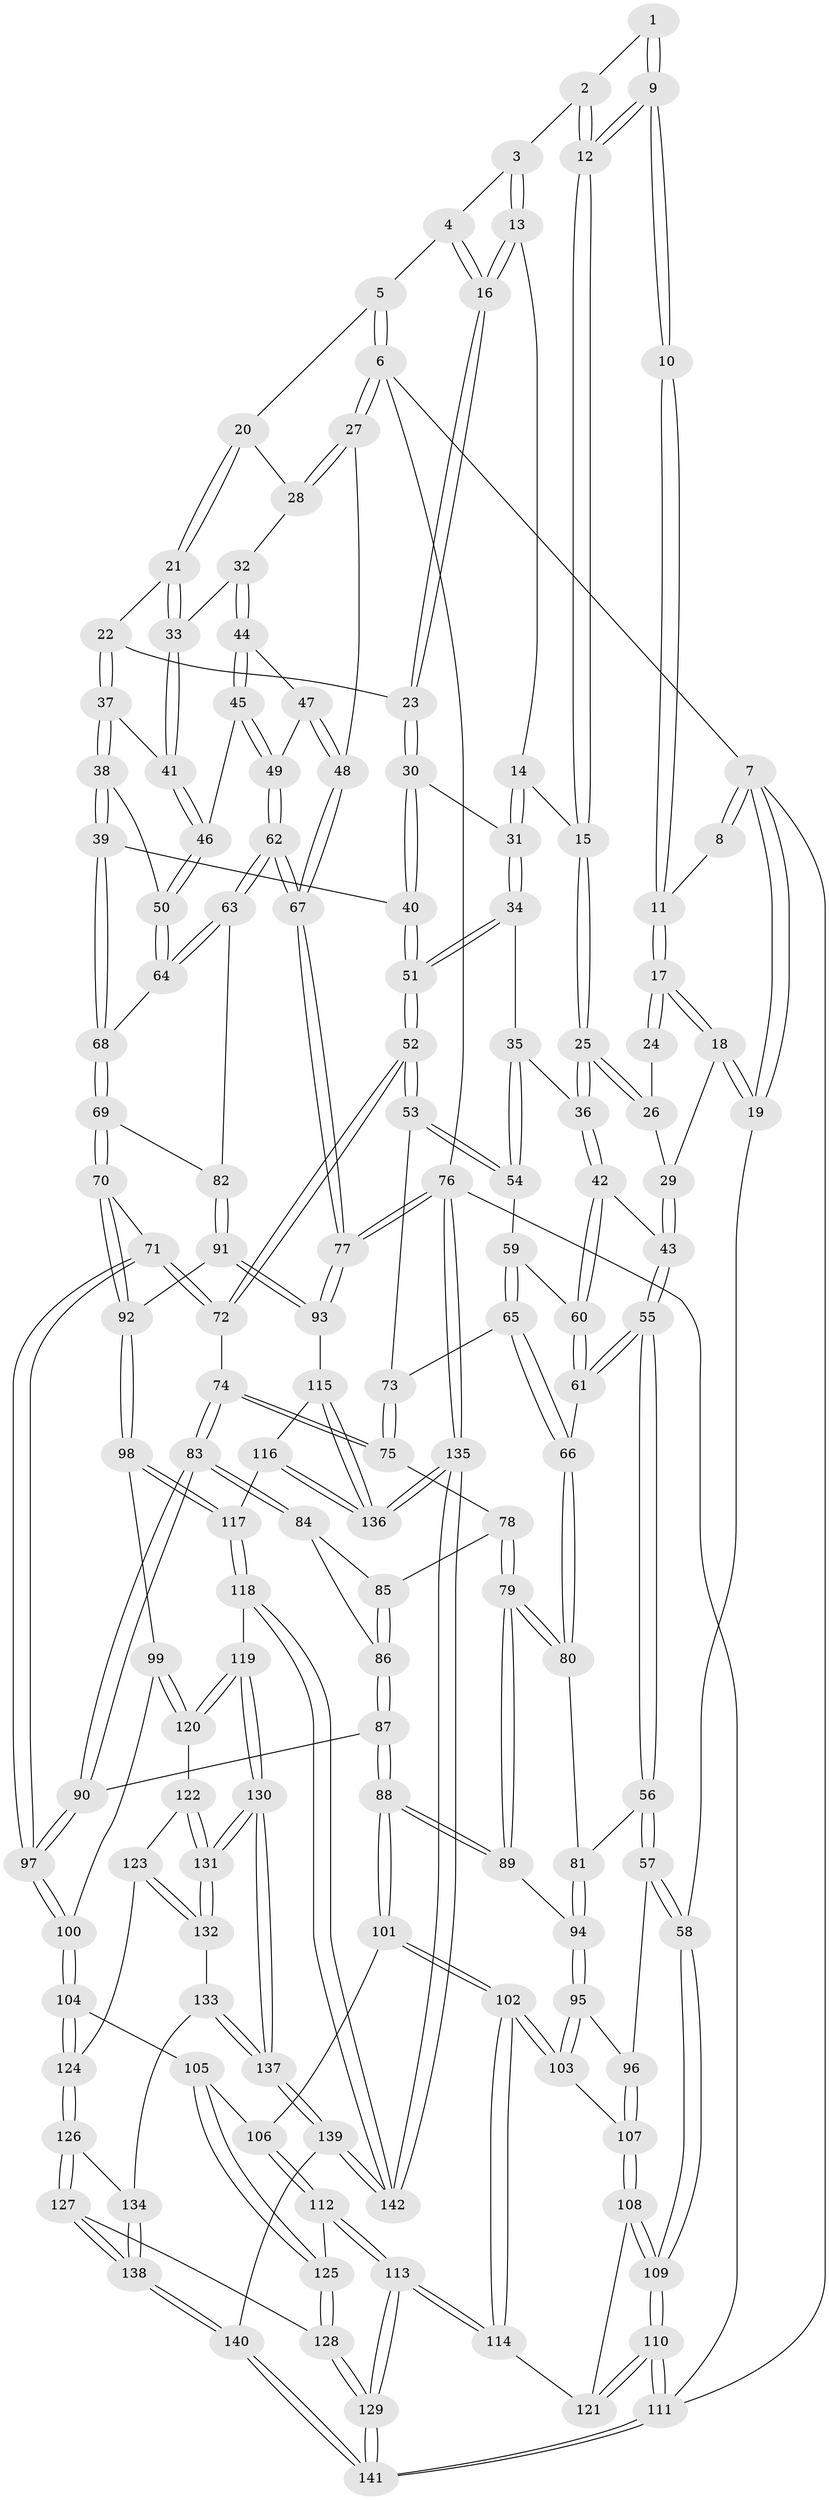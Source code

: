 // coarse degree distribution, {3: 0.6395348837209303, 5: 0.10465116279069768, 2: 0.05813953488372093, 4: 0.18604651162790697, 6: 0.011627906976744186}
// Generated by graph-tools (version 1.1) at 2025/54/03/04/25 22:54:25]
// undirected, 142 vertices, 352 edges
graph export_dot {
  node [color=gray90,style=filled];
  1 [pos="+0.25554399146866064+0"];
  2 [pos="+0.5312814127337131+0"];
  3 [pos="+0.5380866098112373+0"];
  4 [pos="+0.5977430415714794+0"];
  5 [pos="+0.8074244465368985+0"];
  6 [pos="+1+0"];
  7 [pos="+0+0"];
  8 [pos="+0+0"];
  9 [pos="+0.25582774709356276+0.10782282596830262"];
  10 [pos="+0.21374509792368446+0.10902364841086276"];
  11 [pos="+0.15179209030642282+0.0871076809061458"];
  12 [pos="+0.29168075501890245+0.1521049649182974"];
  13 [pos="+0.49762839913348156+0.10805312795686406"];
  14 [pos="+0.4725742288719193+0.13750007506440706"];
  15 [pos="+0.29965211483259957+0.1709186403694023"];
  16 [pos="+0.6185435090930508+0.20370847246231508"];
  17 [pos="+0.04600985474307282+0.15536496494374674"];
  18 [pos="+0+0.1943101858611603"];
  19 [pos="+0+0.19094883664541135"];
  20 [pos="+0.7738011137147801+0.05018180674891255"];
  21 [pos="+0.6905364555339856+0.20146192471147098"];
  22 [pos="+0.6905195929400166+0.20148466618646932"];
  23 [pos="+0.6217399517433275+0.2065458704455718"];
  24 [pos="+0.16434118678144805+0.15061593819484553"];
  25 [pos="+0.29079609740443335+0.22025250338106991"];
  26 [pos="+0.1569944372935319+0.19608554971474737"];
  27 [pos="+1+0.12349037436051094"];
  28 [pos="+0.854136271599988+0.19483163259225786"];
  29 [pos="+0.08099037268961762+0.23101749732795104"];
  30 [pos="+0.5628688996243529+0.27764659117436724"];
  31 [pos="+0.47664470936281306+0.27214576161116505"];
  32 [pos="+0.8567095813178348+0.2517590947861871"];
  33 [pos="+0.8528529126532949+0.2526476017577351"];
  34 [pos="+0.45086035668896135+0.29692543671397975"];
  35 [pos="+0.4493570606683443+0.2972035463826987"];
  36 [pos="+0.292314532352588+0.28100554165517033"];
  37 [pos="+0.706860094427327+0.260210087510821"];
  38 [pos="+0.6339102695855872+0.3926694955257479"];
  39 [pos="+0.623668509758442+0.39624501802080014"];
  40 [pos="+0.618352472247208+0.3971932780280734"];
  41 [pos="+0.7596697315948028+0.29764033575201504"];
  42 [pos="+0.2859433461361388+0.2910374912298474"];
  43 [pos="+0.19216447655531757+0.30999046435332506"];
  44 [pos="+0.8655260177167747+0.2610224319727992"];
  45 [pos="+0.8226676461904802+0.36941797818422645"];
  46 [pos="+0.786099505614321+0.3716822092573406"];
  47 [pos="+0.9183048819983028+0.2814429912233509"];
  48 [pos="+1+0.1519727741043597"];
  49 [pos="+0.902265667265545+0.40416489520825155"];
  50 [pos="+0.7473314147475836+0.41534502767131154"];
  51 [pos="+0.5430259466413573+0.464390629861224"];
  52 [pos="+0.5332620828090853+0.4846612642455724"];
  53 [pos="+0.3920997588908761+0.46184698278544"];
  54 [pos="+0.39068733126651106+0.4587143887026491"];
  55 [pos="+0.07536825961351538+0.4542237948452933"];
  56 [pos="+0.06144182080067986+0.4591691497185451"];
  57 [pos="+0+0.481631092323403"];
  58 [pos="+0+0.47098901945154803"];
  59 [pos="+0.32396286193095414+0.3796014124574317"];
  60 [pos="+0.28973576115116295+0.3147110442525424"];
  61 [pos="+0.2099377392482401+0.47385143587336637"];
  62 [pos="+0.9757459614219655+0.5055950308683734"];
  63 [pos="+0.8064914882102646+0.5164451683799898"];
  64 [pos="+0.7742725171815913+0.49847568681926196"];
  65 [pos="+0.2511562958236542+0.5011579918860468"];
  66 [pos="+0.24604750847232046+0.5032733345367413"];
  67 [pos="+1+0.586465243796053"];
  68 [pos="+0.7109272171233636+0.5292038587565341"];
  69 [pos="+0.6781611627394255+0.5596071460757827"];
  70 [pos="+0.6241523504311387+0.593178831279896"];
  71 [pos="+0.5724062881495946+0.5675766389858239"];
  72 [pos="+0.5452162573228733+0.535781262306797"];
  73 [pos="+0.376458382897836+0.47989290967930326"];
  74 [pos="+0.4983894578508128+0.5675160852429421"];
  75 [pos="+0.36139133002080986+0.5678021442463818"];
  76 [pos="+1+1"];
  77 [pos="+1+0.6551471658286656"];
  78 [pos="+0.3563371122514665+0.5779620008004803"];
  79 [pos="+0.3163803929689085+0.604321975489708"];
  80 [pos="+0.24723712133698175+0.5180655741098165"];
  81 [pos="+0.1905292566901519+0.6025873289901972"];
  82 [pos="+0.7842959456528152+0.6087882921688723"];
  83 [pos="+0.44236603087631177+0.6250261125906833"];
  84 [pos="+0.4082033892674338+0.6128010177481856"];
  85 [pos="+0.3565573802805984+0.5781232073688731"];
  86 [pos="+0.38725290485684+0.6414679505985754"];
  87 [pos="+0.37026371917611284+0.6841181525836285"];
  88 [pos="+0.33647130426634897+0.6889624333835689"];
  89 [pos="+0.30643651506706215+0.6326187935231825"];
  90 [pos="+0.4361479992722817+0.6859986281223618"];
  91 [pos="+0.785278588781976+0.6669264464354177"];
  92 [pos="+0.6855137504504234+0.7060807024535026"];
  93 [pos="+1+0.7267886654983235"];
  94 [pos="+0.19144796159258734+0.6522939749828705"];
  95 [pos="+0.15334220515535724+0.7001557229515788"];
  96 [pos="+0+0.5502713728588062"];
  97 [pos="+0.49135807159173067+0.7474134879523014"];
  98 [pos="+0.6833082912486355+0.7138152566259649"];
  99 [pos="+0.6288752315862118+0.7514445052853066"];
  100 [pos="+0.4917525764956766+0.7490965506946797"];
  101 [pos="+0.32264153125639167+0.7409802556804631"];
  102 [pos="+0.17768008018195444+0.7690986881774803"];
  103 [pos="+0.15662255819057114+0.7317486004370446"];
  104 [pos="+0.47342661161776495+0.7872090875154274"];
  105 [pos="+0.46549899384618587+0.7917278060185339"];
  106 [pos="+0.32801853274358855+0.7486337177594167"];
  107 [pos="+0.04396036889053086+0.7658559652676968"];
  108 [pos="+0+0.8350625059348192"];
  109 [pos="+0+0.8645760068944679"];
  110 [pos="+0+1"];
  111 [pos="+0+1"];
  112 [pos="+0.3305556075498587+0.8466196221188282"];
  113 [pos="+0.22849759656366048+0.9649913330626226"];
  114 [pos="+0.17875819738719112+0.9029402096782944"];
  115 [pos="+0.9730521241747591+0.7614293957384447"];
  116 [pos="+0.8384624905501855+0.8623344933857963"];
  117 [pos="+0.7802063565950178+0.8719303864300451"];
  118 [pos="+0.7746374158495414+0.8778943654348809"];
  119 [pos="+0.7397021266706797+0.903870724321171"];
  120 [pos="+0.6174504491181103+0.8216971900946033"];
  121 [pos="+0.15066622989873774+0.9014735910237897"];
  122 [pos="+0.5925863488142272+0.8572120132273339"];
  123 [pos="+0.5427817870374089+0.8617078888058584"];
  124 [pos="+0.5353403405379789+0.8602646882582732"];
  125 [pos="+0.4313325514452923+0.8380964951947386"];
  126 [pos="+0.519346476335595+0.8926204649710122"];
  127 [pos="+0.46918905021293567+0.9331759169451576"];
  128 [pos="+0.4312399045640621+0.845274559000256"];
  129 [pos="+0.27633625801573025+1"];
  130 [pos="+0.6727048172633099+0.9802550141090906"];
  131 [pos="+0.6507602146368738+0.9533433139712522"];
  132 [pos="+0.5627193747837437+0.9127890592624889"];
  133 [pos="+0.5490085101856511+0.9348884363882978"];
  134 [pos="+0.5395781234793858+0.9357678498637769"];
  135 [pos="+1+1"];
  136 [pos="+0.9537132087386408+1"];
  137 [pos="+0.6658212704320553+1"];
  138 [pos="+0.4407813603162713+1"];
  139 [pos="+0.6249251435619505+1"];
  140 [pos="+0.3935617339478788+1"];
  141 [pos="+0.2988494053050421+1"];
  142 [pos="+0.9609784507778525+1"];
  1 -- 2;
  1 -- 9;
  1 -- 9;
  2 -- 3;
  2 -- 12;
  2 -- 12;
  3 -- 4;
  3 -- 13;
  3 -- 13;
  4 -- 5;
  4 -- 16;
  4 -- 16;
  5 -- 6;
  5 -- 6;
  5 -- 20;
  6 -- 7;
  6 -- 27;
  6 -- 27;
  6 -- 76;
  7 -- 8;
  7 -- 8;
  7 -- 19;
  7 -- 19;
  7 -- 111;
  8 -- 11;
  9 -- 10;
  9 -- 10;
  9 -- 12;
  9 -- 12;
  10 -- 11;
  10 -- 11;
  11 -- 17;
  11 -- 17;
  12 -- 15;
  12 -- 15;
  13 -- 14;
  13 -- 16;
  13 -- 16;
  14 -- 15;
  14 -- 31;
  14 -- 31;
  15 -- 25;
  15 -- 25;
  16 -- 23;
  16 -- 23;
  17 -- 18;
  17 -- 18;
  17 -- 24;
  17 -- 24;
  18 -- 19;
  18 -- 19;
  18 -- 29;
  19 -- 58;
  20 -- 21;
  20 -- 21;
  20 -- 28;
  21 -- 22;
  21 -- 33;
  21 -- 33;
  22 -- 23;
  22 -- 37;
  22 -- 37;
  23 -- 30;
  23 -- 30;
  24 -- 26;
  25 -- 26;
  25 -- 26;
  25 -- 36;
  25 -- 36;
  26 -- 29;
  27 -- 28;
  27 -- 28;
  27 -- 48;
  28 -- 32;
  29 -- 43;
  29 -- 43;
  30 -- 31;
  30 -- 40;
  30 -- 40;
  31 -- 34;
  31 -- 34;
  32 -- 33;
  32 -- 44;
  32 -- 44;
  33 -- 41;
  33 -- 41;
  34 -- 35;
  34 -- 51;
  34 -- 51;
  35 -- 36;
  35 -- 54;
  35 -- 54;
  36 -- 42;
  36 -- 42;
  37 -- 38;
  37 -- 38;
  37 -- 41;
  38 -- 39;
  38 -- 39;
  38 -- 50;
  39 -- 40;
  39 -- 68;
  39 -- 68;
  40 -- 51;
  40 -- 51;
  41 -- 46;
  41 -- 46;
  42 -- 43;
  42 -- 60;
  42 -- 60;
  43 -- 55;
  43 -- 55;
  44 -- 45;
  44 -- 45;
  44 -- 47;
  45 -- 46;
  45 -- 49;
  45 -- 49;
  46 -- 50;
  46 -- 50;
  47 -- 48;
  47 -- 48;
  47 -- 49;
  48 -- 67;
  48 -- 67;
  49 -- 62;
  49 -- 62;
  50 -- 64;
  50 -- 64;
  51 -- 52;
  51 -- 52;
  52 -- 53;
  52 -- 53;
  52 -- 72;
  52 -- 72;
  53 -- 54;
  53 -- 54;
  53 -- 73;
  54 -- 59;
  55 -- 56;
  55 -- 56;
  55 -- 61;
  55 -- 61;
  56 -- 57;
  56 -- 57;
  56 -- 81;
  57 -- 58;
  57 -- 58;
  57 -- 96;
  58 -- 109;
  58 -- 109;
  59 -- 60;
  59 -- 65;
  59 -- 65;
  60 -- 61;
  60 -- 61;
  61 -- 66;
  62 -- 63;
  62 -- 63;
  62 -- 67;
  62 -- 67;
  63 -- 64;
  63 -- 64;
  63 -- 82;
  64 -- 68;
  65 -- 66;
  65 -- 66;
  65 -- 73;
  66 -- 80;
  66 -- 80;
  67 -- 77;
  67 -- 77;
  68 -- 69;
  68 -- 69;
  69 -- 70;
  69 -- 70;
  69 -- 82;
  70 -- 71;
  70 -- 92;
  70 -- 92;
  71 -- 72;
  71 -- 72;
  71 -- 97;
  71 -- 97;
  72 -- 74;
  73 -- 75;
  73 -- 75;
  74 -- 75;
  74 -- 75;
  74 -- 83;
  74 -- 83;
  75 -- 78;
  76 -- 77;
  76 -- 77;
  76 -- 135;
  76 -- 135;
  76 -- 111;
  77 -- 93;
  77 -- 93;
  78 -- 79;
  78 -- 79;
  78 -- 85;
  79 -- 80;
  79 -- 80;
  79 -- 89;
  79 -- 89;
  80 -- 81;
  81 -- 94;
  81 -- 94;
  82 -- 91;
  82 -- 91;
  83 -- 84;
  83 -- 84;
  83 -- 90;
  83 -- 90;
  84 -- 85;
  84 -- 86;
  85 -- 86;
  85 -- 86;
  86 -- 87;
  86 -- 87;
  87 -- 88;
  87 -- 88;
  87 -- 90;
  88 -- 89;
  88 -- 89;
  88 -- 101;
  88 -- 101;
  89 -- 94;
  90 -- 97;
  90 -- 97;
  91 -- 92;
  91 -- 93;
  91 -- 93;
  92 -- 98;
  92 -- 98;
  93 -- 115;
  94 -- 95;
  94 -- 95;
  95 -- 96;
  95 -- 103;
  95 -- 103;
  96 -- 107;
  96 -- 107;
  97 -- 100;
  97 -- 100;
  98 -- 99;
  98 -- 117;
  98 -- 117;
  99 -- 100;
  99 -- 120;
  99 -- 120;
  100 -- 104;
  100 -- 104;
  101 -- 102;
  101 -- 102;
  101 -- 106;
  102 -- 103;
  102 -- 103;
  102 -- 114;
  102 -- 114;
  103 -- 107;
  104 -- 105;
  104 -- 124;
  104 -- 124;
  105 -- 106;
  105 -- 125;
  105 -- 125;
  106 -- 112;
  106 -- 112;
  107 -- 108;
  107 -- 108;
  108 -- 109;
  108 -- 109;
  108 -- 121;
  109 -- 110;
  109 -- 110;
  110 -- 111;
  110 -- 111;
  110 -- 121;
  110 -- 121;
  111 -- 141;
  111 -- 141;
  112 -- 113;
  112 -- 113;
  112 -- 125;
  113 -- 114;
  113 -- 114;
  113 -- 129;
  113 -- 129;
  114 -- 121;
  115 -- 116;
  115 -- 136;
  115 -- 136;
  116 -- 117;
  116 -- 136;
  116 -- 136;
  117 -- 118;
  117 -- 118;
  118 -- 119;
  118 -- 142;
  118 -- 142;
  119 -- 120;
  119 -- 120;
  119 -- 130;
  119 -- 130;
  120 -- 122;
  122 -- 123;
  122 -- 131;
  122 -- 131;
  123 -- 124;
  123 -- 132;
  123 -- 132;
  124 -- 126;
  124 -- 126;
  125 -- 128;
  125 -- 128;
  126 -- 127;
  126 -- 127;
  126 -- 134;
  127 -- 128;
  127 -- 138;
  127 -- 138;
  128 -- 129;
  128 -- 129;
  129 -- 141;
  129 -- 141;
  130 -- 131;
  130 -- 131;
  130 -- 137;
  130 -- 137;
  131 -- 132;
  131 -- 132;
  132 -- 133;
  133 -- 134;
  133 -- 137;
  133 -- 137;
  134 -- 138;
  134 -- 138;
  135 -- 136;
  135 -- 136;
  135 -- 142;
  135 -- 142;
  137 -- 139;
  137 -- 139;
  138 -- 140;
  138 -- 140;
  139 -- 140;
  139 -- 142;
  139 -- 142;
  140 -- 141;
  140 -- 141;
}
